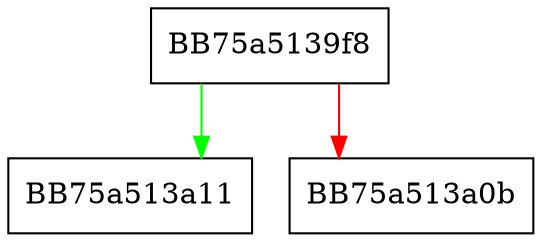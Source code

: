 digraph allocate {
  node [shape="box"];
  graph [splines=ortho];
  BB75a5139f8 -> BB75a513a11 [color="green"];
  BB75a5139f8 -> BB75a513a0b [color="red"];
}